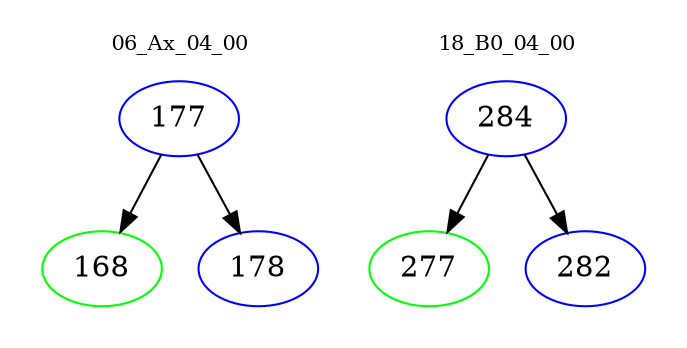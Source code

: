 digraph{
subgraph cluster_0 {
color = white
label = "06_Ax_04_00";
fontsize=10;
T0_177 [label="177", color="blue"]
T0_177 -> T0_168 [color="black"]
T0_168 [label="168", color="green"]
T0_177 -> T0_178 [color="black"]
T0_178 [label="178", color="blue"]
}
subgraph cluster_1 {
color = white
label = "18_B0_04_00";
fontsize=10;
T1_284 [label="284", color="blue"]
T1_284 -> T1_277 [color="black"]
T1_277 [label="277", color="green"]
T1_284 -> T1_282 [color="black"]
T1_282 [label="282", color="blue"]
}
}

